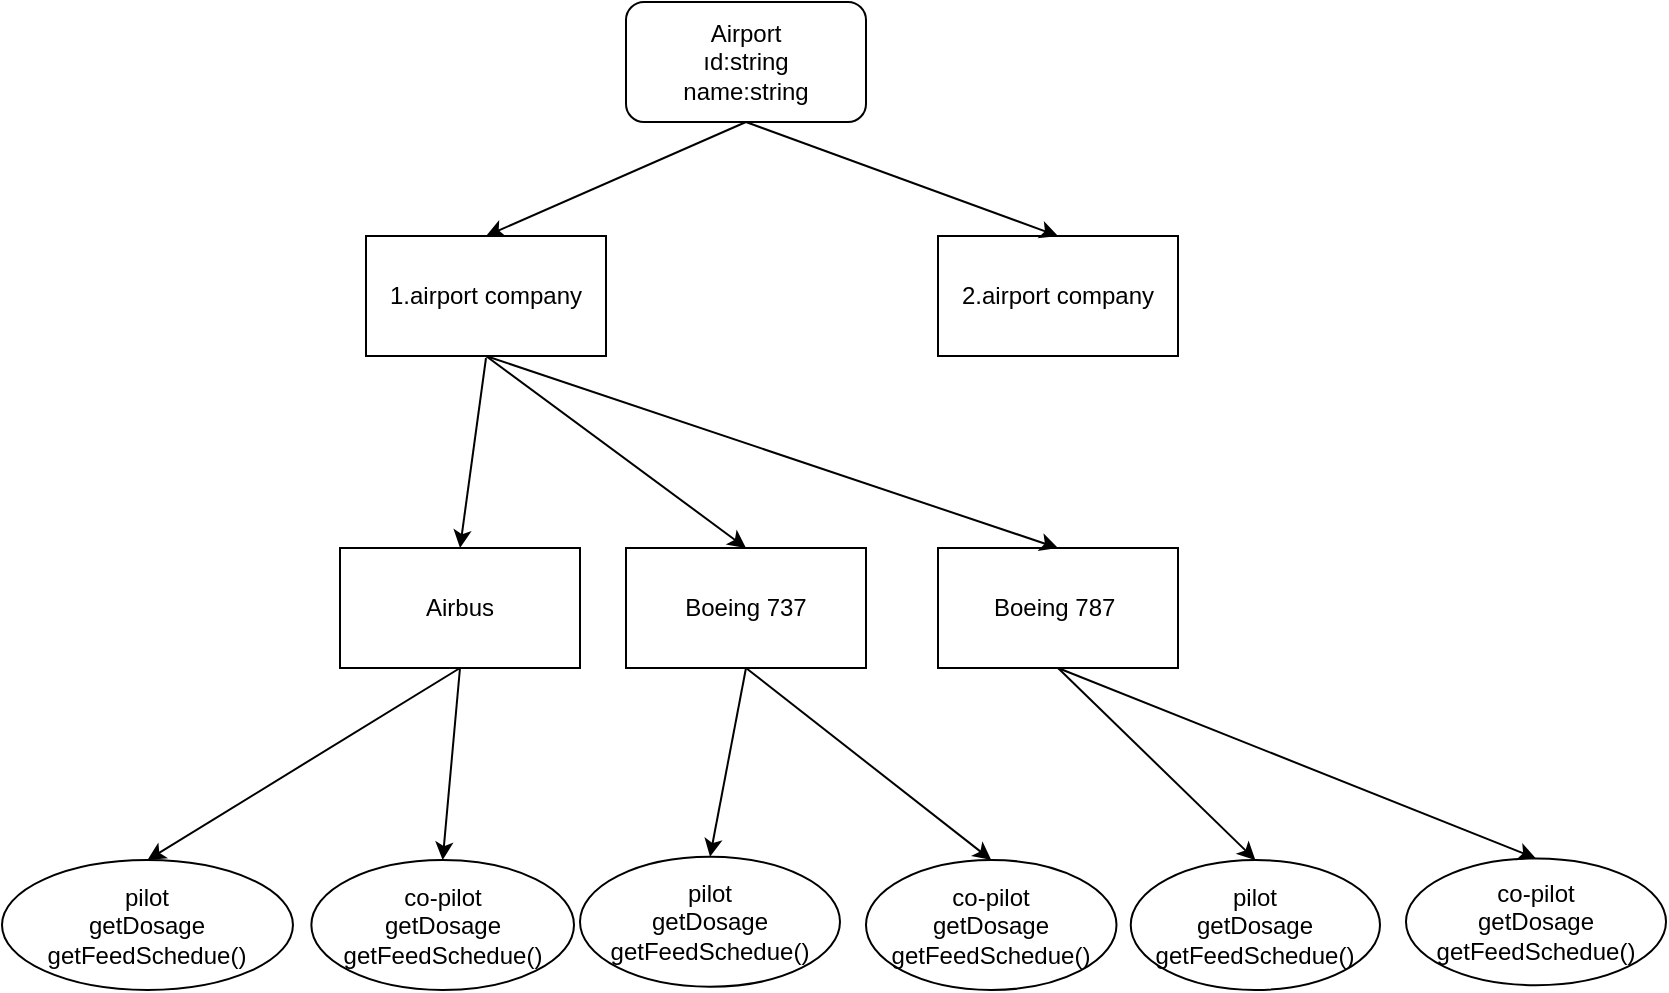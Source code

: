 <mxfile version="13.9.9" type="device"><diagram name="Page-1" id="2a216829-ef6e-dabb-86c1-c78162f3ba2b"><mxGraphModel dx="976" dy="599" grid="1" gridSize="13" guides="1" tooltips="1" connect="1" arrows="1" fold="1" page="1" pageScale="1" pageWidth="850" pageHeight="1100" background="#ffffff" math="0" shadow="0"><root><mxCell id="0"/><mxCell id="1" parent="0"/><mxCell id="LO_EQKtJkHPjasRkqTGh-71" value="Airport&lt;br&gt;ıd:string&lt;br&gt;name:string" style="rounded=1;whiteSpace=wrap;html=1;" vertex="1" parent="1"><mxGeometry x="325" y="26" width="120" height="60" as="geometry"/></mxCell><mxCell id="LO_EQKtJkHPjasRkqTGh-73" value="1.airport company" style="rounded=0;whiteSpace=wrap;html=1;" vertex="1" parent="1"><mxGeometry x="195" y="143" width="120" height="60" as="geometry"/></mxCell><mxCell id="LO_EQKtJkHPjasRkqTGh-74" value="2.airport company" style="rounded=0;whiteSpace=wrap;html=1;" vertex="1" parent="1"><mxGeometry x="481" y="143" width="120" height="60" as="geometry"/></mxCell><mxCell id="LO_EQKtJkHPjasRkqTGh-75" value="Airbus" style="rounded=0;whiteSpace=wrap;html=1;" vertex="1" parent="1"><mxGeometry x="182" y="299" width="120" height="60" as="geometry"/></mxCell><mxCell id="LO_EQKtJkHPjasRkqTGh-76" value="Boeing 737" style="rounded=0;whiteSpace=wrap;html=1;" vertex="1" parent="1"><mxGeometry x="325" y="299" width="120" height="60" as="geometry"/></mxCell><mxCell id="LO_EQKtJkHPjasRkqTGh-77" value="Boeing 787&amp;nbsp;" style="rounded=0;whiteSpace=wrap;html=1;" vertex="1" parent="1"><mxGeometry x="481" y="299" width="120" height="60" as="geometry"/></mxCell><mxCell id="LO_EQKtJkHPjasRkqTGh-78" value="pilot&lt;br&gt;getDosage&lt;br&gt;getFeedSchedue()" style="ellipse;whiteSpace=wrap;html=1;" vertex="1" parent="1"><mxGeometry x="13" y="455" width="145.48" height="65" as="geometry"/></mxCell><mxCell id="LO_EQKtJkHPjasRkqTGh-79" value="co-pilot&lt;br&gt;getDosage&lt;br&gt;getFeedSchedue()" style="ellipse;whiteSpace=wrap;html=1;" vertex="1" parent="1"><mxGeometry x="167.68" y="455" width="131.32" height="65" as="geometry"/></mxCell><mxCell id="LO_EQKtJkHPjasRkqTGh-80" value="pilot&lt;br&gt;getDosage&lt;br&gt;getFeedSchedue()" style="ellipse;whiteSpace=wrap;html=1;" vertex="1" parent="1"><mxGeometry x="302" y="453.38" width="130" height="65" as="geometry"/></mxCell><mxCell id="LO_EQKtJkHPjasRkqTGh-81" value="co-pilot&lt;br&gt;getDosage&lt;br&gt;getFeedSchedue()" style="ellipse;whiteSpace=wrap;html=1;" vertex="1" parent="1"><mxGeometry x="445" y="455" width="125.25" height="65" as="geometry"/></mxCell><mxCell id="LO_EQKtJkHPjasRkqTGh-82" value="pilot&lt;br&gt;getDosage&lt;br&gt;getFeedSchedue()" style="ellipse;whiteSpace=wrap;html=1;" vertex="1" parent="1"><mxGeometry x="577.37" y="455" width="124.63" height="65" as="geometry"/></mxCell><mxCell id="LO_EQKtJkHPjasRkqTGh-83" value="co-pilot&lt;br&gt;getDosage&lt;br&gt;getFeedSchedue()" style="ellipse;whiteSpace=wrap;html=1;" vertex="1" parent="1"><mxGeometry x="715" y="454.19" width="130" height="63.38" as="geometry"/></mxCell><mxCell id="LO_EQKtJkHPjasRkqTGh-86" value="" style="endArrow=classic;html=1;exitX=0.5;exitY=1;exitDx=0;exitDy=0;entryX=0.5;entryY=0;entryDx=0;entryDy=0;" edge="1" parent="1" source="LO_EQKtJkHPjasRkqTGh-71" target="LO_EQKtJkHPjasRkqTGh-73"><mxGeometry width="50" height="50" relative="1" as="geometry"><mxPoint x="364" y="336" as="sourcePoint"/><mxPoint x="414" y="286" as="targetPoint"/></mxGeometry></mxCell><mxCell id="LO_EQKtJkHPjasRkqTGh-98" value="" style="endArrow=classic;html=1;exitX=0.5;exitY=1;exitDx=0;exitDy=0;entryX=0.5;entryY=0;entryDx=0;entryDy=0;" edge="1" parent="1" source="LO_EQKtJkHPjasRkqTGh-71" target="LO_EQKtJkHPjasRkqTGh-74"><mxGeometry width="50" height="50" relative="1" as="geometry"><mxPoint x="364" y="336" as="sourcePoint"/><mxPoint x="414" y="286" as="targetPoint"/></mxGeometry></mxCell><mxCell id="LO_EQKtJkHPjasRkqTGh-100" value="" style="endArrow=classic;html=1;entryX=0.5;entryY=0;entryDx=0;entryDy=0;" edge="1" parent="1" target="LO_EQKtJkHPjasRkqTGh-75"><mxGeometry width="50" height="50" relative="1" as="geometry"><mxPoint x="255" y="204" as="sourcePoint"/><mxPoint x="414" y="286" as="targetPoint"/></mxGeometry></mxCell><mxCell id="LO_EQKtJkHPjasRkqTGh-101" value="" style="endArrow=classic;html=1;exitX=0.5;exitY=1;exitDx=0;exitDy=0;entryX=0.5;entryY=0;entryDx=0;entryDy=0;" edge="1" parent="1" source="LO_EQKtJkHPjasRkqTGh-73" target="LO_EQKtJkHPjasRkqTGh-76"><mxGeometry width="50" height="50" relative="1" as="geometry"><mxPoint x="364" y="336" as="sourcePoint"/><mxPoint x="414" y="286" as="targetPoint"/></mxGeometry></mxCell><mxCell id="LO_EQKtJkHPjasRkqTGh-102" value="" style="endArrow=classic;html=1;entryX=0.5;entryY=0;entryDx=0;entryDy=0;exitX=0.5;exitY=1;exitDx=0;exitDy=0;" edge="1" parent="1" source="LO_EQKtJkHPjasRkqTGh-73" target="LO_EQKtJkHPjasRkqTGh-77"><mxGeometry width="50" height="50" relative="1" as="geometry"><mxPoint x="255" y="204" as="sourcePoint"/><mxPoint x="414" y="286" as="targetPoint"/></mxGeometry></mxCell><mxCell id="LO_EQKtJkHPjasRkqTGh-103" value="" style="endArrow=classic;html=1;exitX=0.5;exitY=1;exitDx=0;exitDy=0;entryX=0.5;entryY=0;entryDx=0;entryDy=0;" edge="1" parent="1" source="LO_EQKtJkHPjasRkqTGh-75" target="LO_EQKtJkHPjasRkqTGh-79"><mxGeometry width="50" height="50" relative="1" as="geometry"><mxPoint x="182" y="505" as="sourcePoint"/><mxPoint x="232" y="455" as="targetPoint"/></mxGeometry></mxCell><mxCell id="LO_EQKtJkHPjasRkqTGh-104" value="" style="endArrow=classic;html=1;exitX=0.5;exitY=1;exitDx=0;exitDy=0;entryX=0.5;entryY=0;entryDx=0;entryDy=0;" edge="1" parent="1" source="LO_EQKtJkHPjasRkqTGh-75" target="LO_EQKtJkHPjasRkqTGh-78"><mxGeometry width="50" height="50" relative="1" as="geometry"><mxPoint x="182" y="505" as="sourcePoint"/><mxPoint x="232" y="455" as="targetPoint"/></mxGeometry></mxCell><mxCell id="LO_EQKtJkHPjasRkqTGh-105" value="" style="endArrow=classic;html=1;exitX=0.5;exitY=1;exitDx=0;exitDy=0;entryX=0.5;entryY=0;entryDx=0;entryDy=0;" edge="1" parent="1" source="LO_EQKtJkHPjasRkqTGh-76" target="LO_EQKtJkHPjasRkqTGh-80"><mxGeometry width="50" height="50" relative="1" as="geometry"><mxPoint x="351" y="505" as="sourcePoint"/><mxPoint x="401" y="455" as="targetPoint"/></mxGeometry></mxCell><mxCell id="LO_EQKtJkHPjasRkqTGh-106" value="" style="endArrow=classic;html=1;exitX=0.5;exitY=1;exitDx=0;exitDy=0;entryX=0.5;entryY=0;entryDx=0;entryDy=0;" edge="1" parent="1" source="LO_EQKtJkHPjasRkqTGh-76" target="LO_EQKtJkHPjasRkqTGh-81"><mxGeometry width="50" height="50" relative="1" as="geometry"><mxPoint x="351" y="505" as="sourcePoint"/><mxPoint x="401" y="455" as="targetPoint"/></mxGeometry></mxCell><mxCell id="LO_EQKtJkHPjasRkqTGh-107" value="" style="endArrow=classic;html=1;exitX=0.5;exitY=1;exitDx=0;exitDy=0;entryX=0.5;entryY=0;entryDx=0;entryDy=0;" edge="1" parent="1" source="LO_EQKtJkHPjasRkqTGh-77" target="LO_EQKtJkHPjasRkqTGh-82"><mxGeometry width="50" height="50" relative="1" as="geometry"><mxPoint x="598" y="505" as="sourcePoint"/><mxPoint x="648" y="455" as="targetPoint"/></mxGeometry></mxCell><mxCell id="LO_EQKtJkHPjasRkqTGh-108" value="" style="endArrow=classic;html=1;exitX=0.5;exitY=1;exitDx=0;exitDy=0;entryX=0.5;entryY=0;entryDx=0;entryDy=0;" edge="1" parent="1" source="LO_EQKtJkHPjasRkqTGh-77" target="LO_EQKtJkHPjasRkqTGh-83"><mxGeometry width="50" height="50" relative="1" as="geometry"><mxPoint x="598" y="505" as="sourcePoint"/><mxPoint x="648" y="455" as="targetPoint"/></mxGeometry></mxCell></root></mxGraphModel></diagram></mxfile>